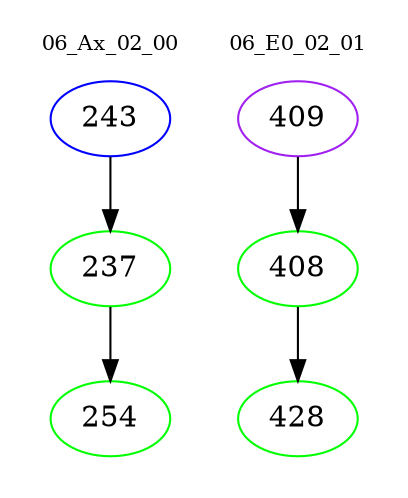 digraph{
subgraph cluster_0 {
color = white
label = "06_Ax_02_00";
fontsize=10;
T0_243 [label="243", color="blue"]
T0_243 -> T0_237 [color="black"]
T0_237 [label="237", color="green"]
T0_237 -> T0_254 [color="black"]
T0_254 [label="254", color="green"]
}
subgraph cluster_1 {
color = white
label = "06_E0_02_01";
fontsize=10;
T1_409 [label="409", color="purple"]
T1_409 -> T1_408 [color="black"]
T1_408 [label="408", color="green"]
T1_408 -> T1_428 [color="black"]
T1_428 [label="428", color="green"]
}
}
